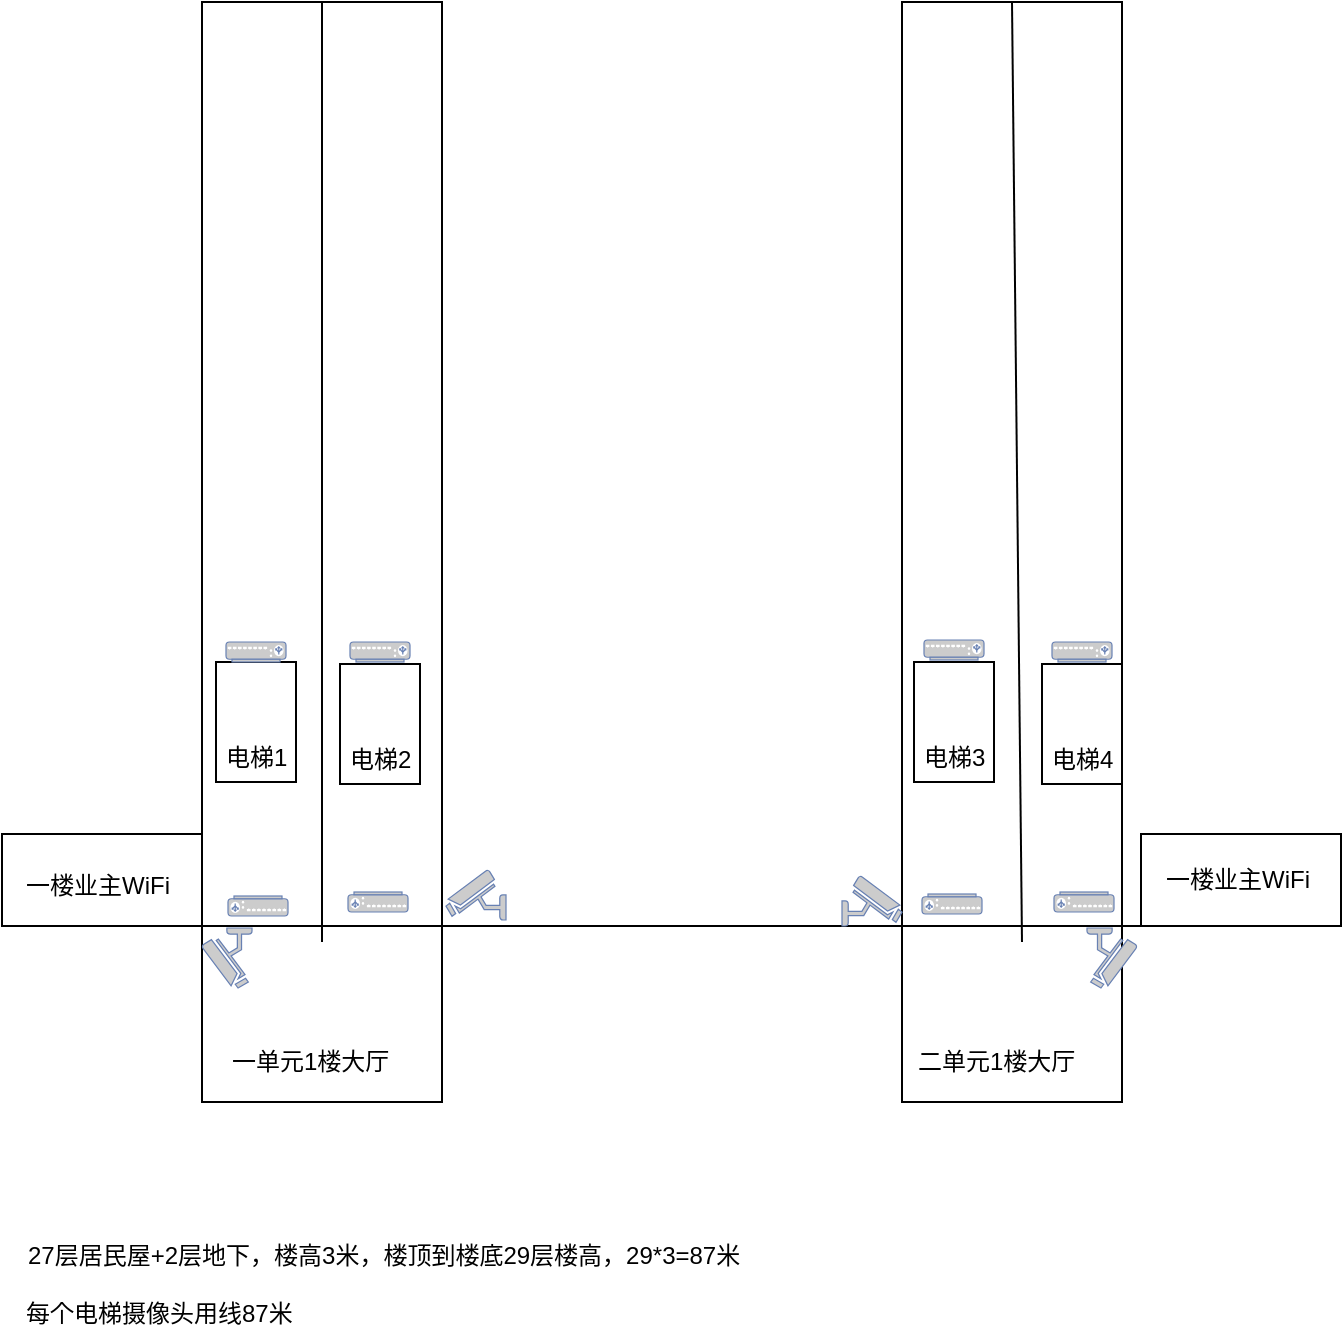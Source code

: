 <mxfile version="12.5.5" type="github">
  <diagram id="Vu2KoEKFjnMnGP2QOwhJ" name="Page-1">
    <mxGraphModel dx="782" dy="501" grid="1" gridSize="10" guides="1" tooltips="1" connect="1" arrows="1" fold="1" page="1" pageScale="1" pageWidth="827" pageHeight="1169" math="0" shadow="0">
      <root>
        <mxCell id="0"/>
        <mxCell id="1" parent="0"/>
        <mxCell id="gwYr39cwT20HszYJJAF0-3" value="" style="rounded=0;whiteSpace=wrap;html=1;" parent="1" vertex="1">
          <mxGeometry x="210" y="180" width="120" height="550" as="geometry"/>
        </mxCell>
        <mxCell id="gwYr39cwT20HszYJJAF0-4" value="" style="endArrow=none;html=1;entryX=0.5;entryY=0;entryDx=0;entryDy=0;" parent="1" target="gwYr39cwT20HszYJJAF0-3" edge="1">
          <mxGeometry width="50" height="50" relative="1" as="geometry">
            <mxPoint x="270" y="650" as="sourcePoint"/>
            <mxPoint x="120" y="750" as="targetPoint"/>
          </mxGeometry>
        </mxCell>
        <mxCell id="gwYr39cwT20HszYJJAF0-5" value="" style="rounded=0;whiteSpace=wrap;html=1;" parent="1" vertex="1">
          <mxGeometry x="560" y="180" width="110" height="550" as="geometry"/>
        </mxCell>
        <mxCell id="gwYr39cwT20HszYJJAF0-6" value="" style="endArrow=none;html=1;entryX=0.5;entryY=0;entryDx=0;entryDy=0;" parent="1" target="gwYr39cwT20HszYJJAF0-5" edge="1">
          <mxGeometry width="50" height="50" relative="1" as="geometry">
            <mxPoint x="620" y="650" as="sourcePoint"/>
            <mxPoint x="470" y="750" as="targetPoint"/>
          </mxGeometry>
        </mxCell>
        <mxCell id="gwYr39cwT20HszYJJAF0-9" value="" style="endArrow=none;html=1;" parent="1" edge="1">
          <mxGeometry width="50" height="50" relative="1" as="geometry">
            <mxPoint x="140" y="642" as="sourcePoint"/>
            <mxPoint x="720" y="642" as="targetPoint"/>
          </mxGeometry>
        </mxCell>
        <mxCell id="gwYr39cwT20HszYJJAF0-13" value="" style="fontColor=#0066CC;verticalAlign=top;verticalLabelPosition=bottom;labelPosition=center;align=center;html=1;outlineConnect=0;fillColor=#CCCCCC;strokeColor=#6881B3;gradientColor=none;gradientDirection=north;strokeWidth=2;shape=mxgraph.networks.security_camera;direction=south;flipH=1;" parent="1" vertex="1">
          <mxGeometry x="210" y="643" width="25" height="30" as="geometry"/>
        </mxCell>
        <mxCell id="gwYr39cwT20HszYJJAF0-14" value="" style="fontColor=#0066CC;verticalAlign=top;verticalLabelPosition=bottom;labelPosition=center;align=center;html=1;outlineConnect=0;fillColor=#CCCCCC;strokeColor=#6881B3;gradientColor=none;gradientDirection=north;strokeWidth=2;shape=mxgraph.networks.security_camera;flipH=1;" parent="1" vertex="1">
          <mxGeometry x="332" y="614" width="30" height="25" as="geometry"/>
        </mxCell>
        <mxCell id="gwYr39cwT20HszYJJAF0-30" value="" style="fontColor=#0066CC;verticalAlign=top;verticalLabelPosition=bottom;labelPosition=center;align=center;html=1;outlineConnect=0;fillColor=#CCCCCC;strokeColor=#6881B3;gradientColor=none;gradientDirection=north;strokeWidth=2;shape=mxgraph.networks.security_camera;direction=south;" parent="1" vertex="1">
          <mxGeometry x="652.5" y="643" width="25" height="30" as="geometry"/>
        </mxCell>
        <mxCell id="gwYr39cwT20HszYJJAF0-31" value="" style="fontColor=#0066CC;verticalAlign=top;verticalLabelPosition=bottom;labelPosition=center;align=center;html=1;outlineConnect=0;fillColor=#CCCCCC;strokeColor=#6881B3;gradientColor=none;gradientDirection=north;strokeWidth=2;shape=mxgraph.networks.security_camera;flipH=0;flipV=0;" parent="1" vertex="1">
          <mxGeometry x="530" y="617" width="30" height="25" as="geometry"/>
        </mxCell>
        <mxCell id="gwYr39cwT20HszYJJAF0-33" value="一单元1楼大厅" style="text;html=1;resizable=0;points=[];autosize=1;align=left;verticalAlign=top;spacingTop=-4;" parent="1" vertex="1">
          <mxGeometry x="223" y="700" width="90" height="20" as="geometry"/>
        </mxCell>
        <mxCell id="gwYr39cwT20HszYJJAF0-34" value="二单元1楼大厅" style="text;html=1;resizable=0;points=[];autosize=1;align=left;verticalAlign=top;spacingTop=-4;" parent="1" vertex="1">
          <mxGeometry x="566" y="700" width="90" height="20" as="geometry"/>
        </mxCell>
        <mxCell id="gwYr39cwT20HszYJJAF0-37" value="27层居民屋+2层地下，楼高3米，楼顶到楼底29层楼高，29*3=87米" style="text;html=1;resizable=0;points=[];autosize=1;align=left;verticalAlign=top;spacingTop=-4;" parent="1" vertex="1">
          <mxGeometry x="121" y="797" width="370" height="20" as="geometry"/>
        </mxCell>
        <mxCell id="gwYr39cwT20HszYJJAF0-38" value="" style="rounded=0;whiteSpace=wrap;html=1;" parent="1" vertex="1">
          <mxGeometry x="110" y="596" width="100" height="46" as="geometry"/>
        </mxCell>
        <mxCell id="gwYr39cwT20HszYJJAF0-39" value="&lt;font style=&quot;vertical-align: inherit&quot;&gt;&lt;font style=&quot;vertical-align: inherit&quot;&gt;一楼业主WiFi&lt;/font&gt;&lt;/font&gt;" style="text;html=1;resizable=0;points=[];autosize=1;align=left;verticalAlign=top;spacingTop=-4;" parent="1" vertex="1">
          <mxGeometry x="120" y="611.5" width="90" height="20" as="geometry"/>
        </mxCell>
        <mxCell id="gwYr39cwT20HszYJJAF0-40" value="每个电梯摄像头用线87米" style="text;html=1;resizable=0;points=[];autosize=1;align=left;verticalAlign=top;spacingTop=-4;" parent="1" vertex="1">
          <mxGeometry x="120" y="826" width="150" height="20" as="geometry"/>
        </mxCell>
        <mxCell id="gwYr39cwT20HszYJJAF0-41" value="" style="fontColor=#0066CC;verticalAlign=top;verticalLabelPosition=bottom;labelPosition=center;align=center;html=1;outlineConnect=0;fillColor=#CCCCCC;strokeColor=#6881B3;gradientColor=none;gradientDirection=north;strokeWidth=2;shape=mxgraph.networks.load_balancer;direction=west;" parent="1" vertex="1">
          <mxGeometry x="223" y="627" width="30" height="10" as="geometry"/>
        </mxCell>
        <mxCell id="gwYr39cwT20HszYJJAF0-42" value="" style="fontColor=#0066CC;verticalAlign=top;verticalLabelPosition=bottom;labelPosition=center;align=center;html=1;outlineConnect=0;fillColor=#CCCCCC;strokeColor=#6881B3;gradientColor=none;gradientDirection=north;strokeWidth=2;shape=mxgraph.networks.load_balancer;direction=west;" parent="1" vertex="1">
          <mxGeometry x="283" y="625" width="30" height="10" as="geometry"/>
        </mxCell>
        <mxCell id="gwYr39cwT20HszYJJAF0-43" value="" style="fontColor=#0066CC;verticalAlign=top;verticalLabelPosition=bottom;labelPosition=center;align=center;html=1;outlineConnect=0;fillColor=#CCCCCC;strokeColor=#6881B3;gradientColor=none;gradientDirection=north;strokeWidth=2;shape=mxgraph.networks.load_balancer;direction=west;" parent="1" vertex="1">
          <mxGeometry x="570" y="626" width="30" height="10" as="geometry"/>
        </mxCell>
        <mxCell id="gwYr39cwT20HszYJJAF0-44" value="" style="fontColor=#0066CC;verticalAlign=top;verticalLabelPosition=bottom;labelPosition=center;align=center;html=1;outlineConnect=0;fillColor=#CCCCCC;strokeColor=#6881B3;gradientColor=none;gradientDirection=north;strokeWidth=2;shape=mxgraph.networks.load_balancer;direction=west;" parent="1" vertex="1">
          <mxGeometry x="636" y="625" width="30" height="10" as="geometry"/>
        </mxCell>
        <mxCell id="zpz4clawRqJDZ8YHJVcv-1" value="" style="rounded=0;whiteSpace=wrap;html=1;" vertex="1" parent="1">
          <mxGeometry x="679.5" y="596" width="100" height="46" as="geometry"/>
        </mxCell>
        <mxCell id="zpz4clawRqJDZ8YHJVcv-2" value="&lt;font style=&quot;vertical-align: inherit&quot;&gt;&lt;font style=&quot;vertical-align: inherit&quot;&gt;一楼业主WiFi&lt;/font&gt;&lt;/font&gt;" style="text;html=1;resizable=0;points=[];autosize=1;align=left;verticalAlign=top;spacingTop=-4;" vertex="1" parent="1">
          <mxGeometry x="689.5" y="609" width="90" height="20" as="geometry"/>
        </mxCell>
        <mxCell id="zpz4clawRqJDZ8YHJVcv-5" value="" style="group" vertex="1" connectable="0" parent="1">
          <mxGeometry x="217" y="500" width="53" height="70" as="geometry"/>
        </mxCell>
        <mxCell id="gwYr39cwT20HszYJJAF0-20" value="" style="group" parent="zpz4clawRqJDZ8YHJVcv-5" vertex="1" connectable="0">
          <mxGeometry y="10" width="53" height="60" as="geometry"/>
        </mxCell>
        <mxCell id="gwYr39cwT20HszYJJAF0-18" value="" style="rounded=0;whiteSpace=wrap;html=1;" parent="gwYr39cwT20HszYJJAF0-20" vertex="1">
          <mxGeometry width="40" height="60" as="geometry"/>
        </mxCell>
        <mxCell id="gwYr39cwT20HszYJJAF0-19" value="电梯1" style="text;html=1;resizable=0;points=[];autosize=1;align=left;verticalAlign=top;spacingTop=-4;" parent="gwYr39cwT20HszYJJAF0-20" vertex="1">
          <mxGeometry x="3" y="38" width="50" height="20" as="geometry"/>
        </mxCell>
        <mxCell id="gwYr39cwT20HszYJJAF0-46" value="" style="fontColor=#0066CC;verticalAlign=top;verticalLabelPosition=bottom;labelPosition=center;align=center;html=1;outlineConnect=0;fillColor=#CCCCCC;strokeColor=#6881B3;gradientColor=none;gradientDirection=north;strokeWidth=2;shape=mxgraph.networks.load_balancer;direction=east;" parent="zpz4clawRqJDZ8YHJVcv-5" vertex="1">
          <mxGeometry x="5" width="30" height="10" as="geometry"/>
        </mxCell>
        <mxCell id="zpz4clawRqJDZ8YHJVcv-7" value="" style="group" vertex="1" connectable="0" parent="1">
          <mxGeometry x="279" y="500" width="53" height="71" as="geometry"/>
        </mxCell>
        <mxCell id="gwYr39cwT20HszYJJAF0-21" value="" style="group" parent="zpz4clawRqJDZ8YHJVcv-7" vertex="1" connectable="0">
          <mxGeometry y="11" width="53" height="60" as="geometry"/>
        </mxCell>
        <mxCell id="zpz4clawRqJDZ8YHJVcv-6" value="" style="group" vertex="1" connectable="0" parent="gwYr39cwT20HszYJJAF0-21">
          <mxGeometry width="53" height="60" as="geometry"/>
        </mxCell>
        <mxCell id="gwYr39cwT20HszYJJAF0-22" value="" style="rounded=0;whiteSpace=wrap;html=1;" parent="zpz4clawRqJDZ8YHJVcv-6" vertex="1">
          <mxGeometry width="40" height="60" as="geometry"/>
        </mxCell>
        <mxCell id="gwYr39cwT20HszYJJAF0-23" value="电梯2" style="text;html=1;resizable=0;points=[];autosize=1;align=left;verticalAlign=top;spacingTop=-4;" parent="zpz4clawRqJDZ8YHJVcv-6" vertex="1">
          <mxGeometry x="3" y="38" width="50" height="20" as="geometry"/>
        </mxCell>
        <mxCell id="gwYr39cwT20HszYJJAF0-48" value="" style="fontColor=#0066CC;verticalAlign=top;verticalLabelPosition=bottom;labelPosition=center;align=center;html=1;outlineConnect=0;fillColor=#CCCCCC;strokeColor=#6881B3;gradientColor=none;gradientDirection=north;strokeWidth=2;shape=mxgraph.networks.load_balancer;direction=east;" parent="zpz4clawRqJDZ8YHJVcv-7" vertex="1">
          <mxGeometry x="5" width="30" height="10" as="geometry"/>
        </mxCell>
        <mxCell id="zpz4clawRqJDZ8YHJVcv-11" value="" style="group" vertex="1" connectable="0" parent="1">
          <mxGeometry x="566" y="499" width="53" height="71" as="geometry"/>
        </mxCell>
        <mxCell id="gwYr39cwT20HszYJJAF0-24" value="" style="group" parent="zpz4clawRqJDZ8YHJVcv-11" vertex="1" connectable="0">
          <mxGeometry y="11" width="53" height="60" as="geometry"/>
        </mxCell>
        <mxCell id="gwYr39cwT20HszYJJAF0-25" value="" style="rounded=0;whiteSpace=wrap;html=1;" parent="gwYr39cwT20HszYJJAF0-24" vertex="1">
          <mxGeometry width="40" height="60" as="geometry"/>
        </mxCell>
        <mxCell id="gwYr39cwT20HszYJJAF0-26" value="电梯3" style="text;html=1;resizable=0;points=[];autosize=1;align=left;verticalAlign=top;spacingTop=-4;" parent="gwYr39cwT20HszYJJAF0-24" vertex="1">
          <mxGeometry x="3" y="38" width="50" height="20" as="geometry"/>
        </mxCell>
        <mxCell id="gwYr39cwT20HszYJJAF0-49" value="" style="fontColor=#0066CC;verticalAlign=top;verticalLabelPosition=bottom;labelPosition=center;align=center;html=1;outlineConnect=0;fillColor=#CCCCCC;strokeColor=#6881B3;gradientColor=none;gradientDirection=north;strokeWidth=2;shape=mxgraph.networks.load_balancer;direction=east;" parent="zpz4clawRqJDZ8YHJVcv-11" vertex="1">
          <mxGeometry x="5" width="30" height="10" as="geometry"/>
        </mxCell>
        <mxCell id="zpz4clawRqJDZ8YHJVcv-12" value="" style="group" vertex="1" connectable="0" parent="1">
          <mxGeometry x="630" y="500" width="53" height="71" as="geometry"/>
        </mxCell>
        <mxCell id="gwYr39cwT20HszYJJAF0-27" value="" style="group" parent="zpz4clawRqJDZ8YHJVcv-12" vertex="1" connectable="0">
          <mxGeometry y="11" width="53" height="60" as="geometry"/>
        </mxCell>
        <mxCell id="gwYr39cwT20HszYJJAF0-28" value="" style="rounded=0;whiteSpace=wrap;html=1;" parent="gwYr39cwT20HszYJJAF0-27" vertex="1">
          <mxGeometry width="40" height="60" as="geometry"/>
        </mxCell>
        <mxCell id="gwYr39cwT20HszYJJAF0-29" value="电梯4" style="text;html=1;resizable=0;points=[];autosize=1;align=left;verticalAlign=top;spacingTop=-4;" parent="gwYr39cwT20HszYJJAF0-27" vertex="1">
          <mxGeometry x="3" y="38" width="50" height="20" as="geometry"/>
        </mxCell>
        <mxCell id="gwYr39cwT20HszYJJAF0-50" value="" style="fontColor=#0066CC;verticalAlign=top;verticalLabelPosition=bottom;labelPosition=center;align=center;html=1;outlineConnect=0;fillColor=#CCCCCC;strokeColor=#6881B3;gradientColor=none;gradientDirection=north;strokeWidth=2;shape=mxgraph.networks.load_balancer;direction=east;" parent="zpz4clawRqJDZ8YHJVcv-12" vertex="1">
          <mxGeometry x="5" width="30" height="10" as="geometry"/>
        </mxCell>
      </root>
    </mxGraphModel>
  </diagram>
</mxfile>
